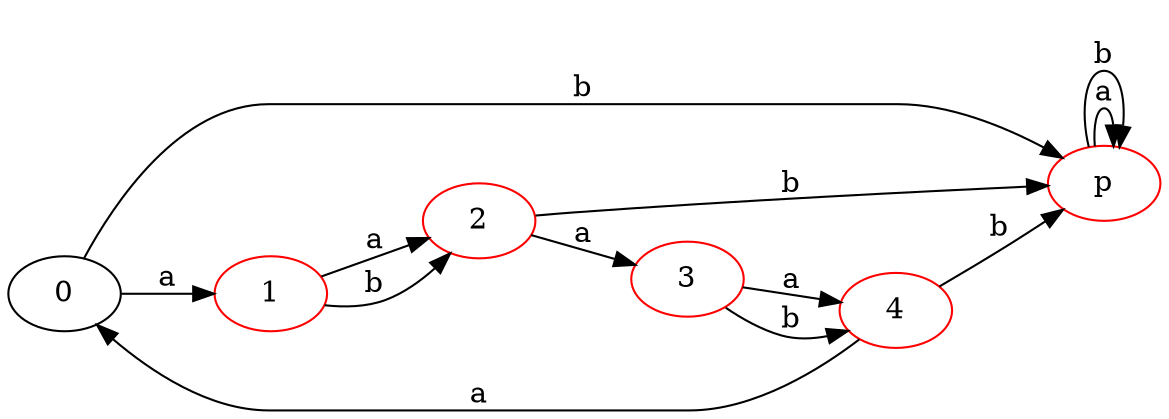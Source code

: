 digraph {
	rankdir=LR
	p [color=red]
	p -> p [label=a]
	p -> p [label=b]
	0
	0 -> 1 [label=a]
	0 -> p [label=b]
	4 [color=red]
	4 -> 0 [label=a]
	4 -> p [label=b]
	3 [color=red]
	3 -> 4 [label=a]
	3 -> 4 [label=b]
	2 [color=red]
	2 -> 3 [label=a]
	2 -> p [label=b]
	1 [color=red]
	1 -> 2 [label=a]
	1 -> 2 [label=b]
}
